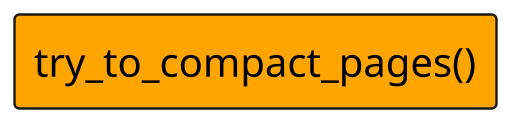 @startuml
scale 2/1

skinparam Component {
    Style rectangle
    FontSize 20
    BorderThickness 1.2
    BackgroundColor Orange
}

[try_to_compact_pages()]
@enduml
